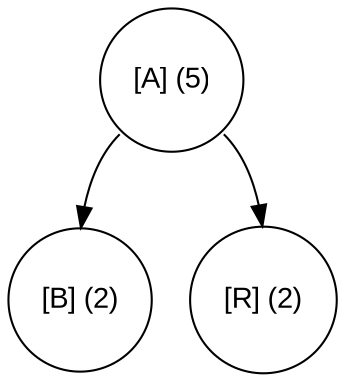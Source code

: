 digraph move_down {
	node [fontname="Arial", shape="circle", width=0.5]; 

	0 [label = "[A] (5)"];
	0:sw -> 1;
	1 [label = "[B] (2)"];
	0:se -> 2;
	2 [label = "[R] (2)"];
}
